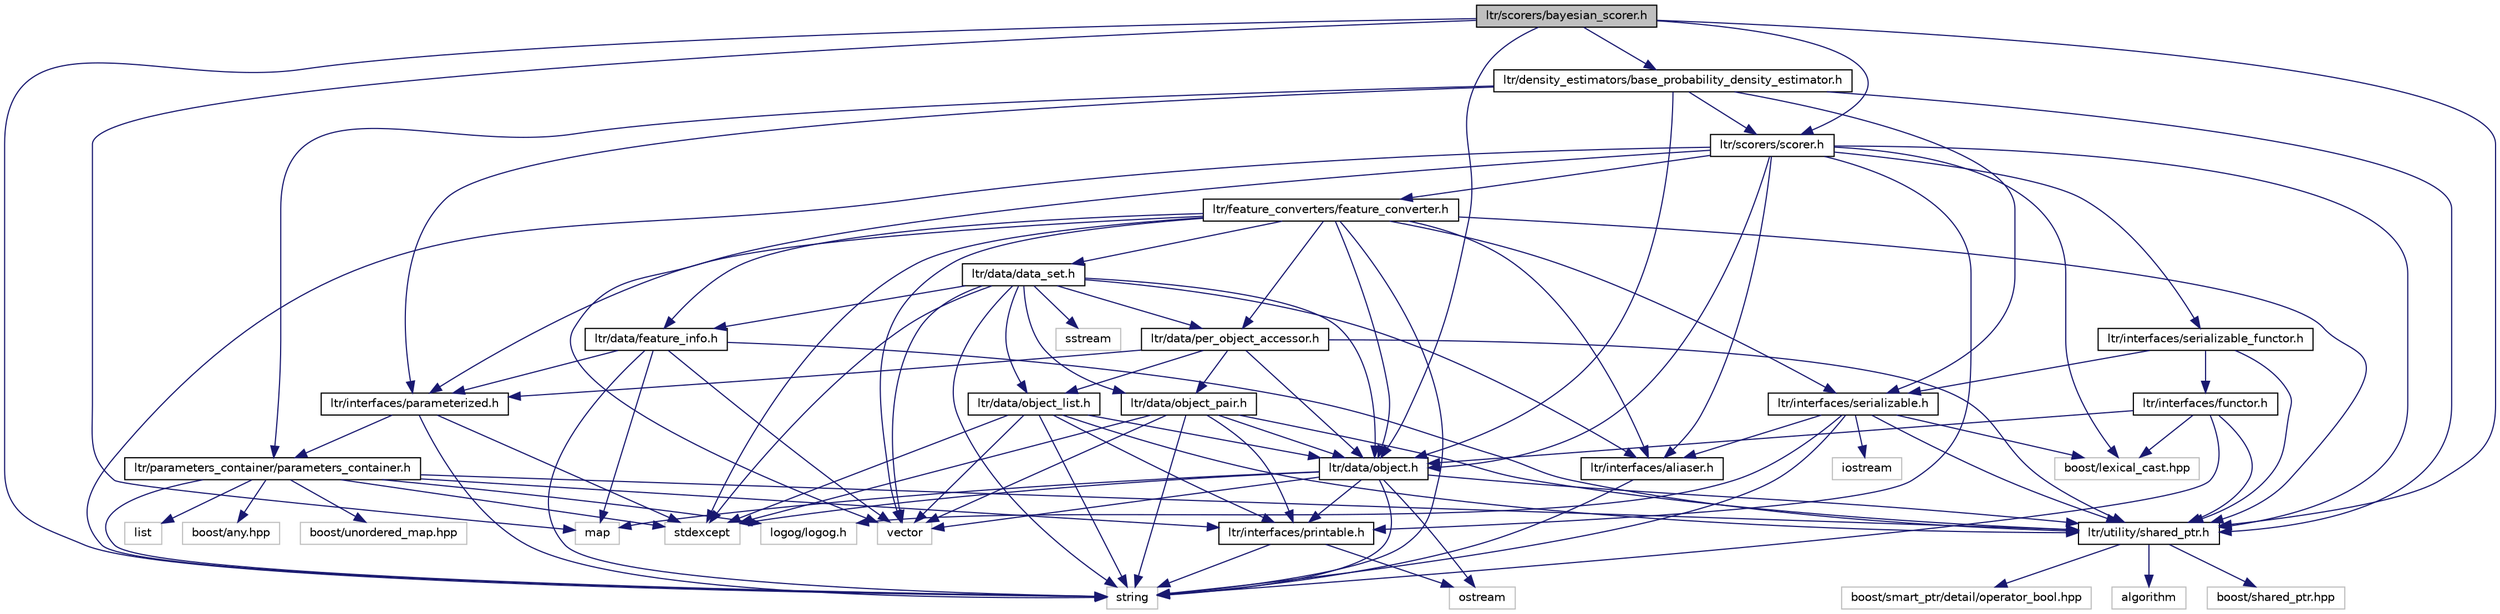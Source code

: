 digraph G
{
  edge [fontname="Helvetica",fontsize="10",labelfontname="Helvetica",labelfontsize="10"];
  node [fontname="Helvetica",fontsize="10",shape=record];
  Node1 [label="ltr/scorers/bayesian_scorer.h",height=0.2,width=0.4,color="black", fillcolor="grey75", style="filled" fontcolor="black"];
  Node1 -> Node2 [color="midnightblue",fontsize="10",style="solid",fontname="Helvetica"];
  Node2 [label="map",height=0.2,width=0.4,color="grey75", fillcolor="white", style="filled"];
  Node1 -> Node3 [color="midnightblue",fontsize="10",style="solid",fontname="Helvetica"];
  Node3 [label="string",height=0.2,width=0.4,color="grey75", fillcolor="white", style="filled"];
  Node1 -> Node4 [color="midnightblue",fontsize="10",style="solid",fontname="Helvetica"];
  Node4 [label="ltr/density_estimators/base_probability_density_estimator.h",height=0.2,width=0.4,color="black", fillcolor="white", style="filled",URL="$base__probability__density__estimator_8h.html"];
  Node4 -> Node5 [color="midnightblue",fontsize="10",style="solid",fontname="Helvetica"];
  Node5 [label="ltr/data/object.h",height=0.2,width=0.4,color="black", fillcolor="white", style="filled",URL="$object_8h.html"];
  Node5 -> Node2 [color="midnightblue",fontsize="10",style="solid",fontname="Helvetica"];
  Node5 -> Node6 [color="midnightblue",fontsize="10",style="solid",fontname="Helvetica"];
  Node6 [label="ostream",height=0.2,width=0.4,color="grey75", fillcolor="white", style="filled"];
  Node5 -> Node7 [color="midnightblue",fontsize="10",style="solid",fontname="Helvetica"];
  Node7 [label="stdexcept",height=0.2,width=0.4,color="grey75", fillcolor="white", style="filled"];
  Node5 -> Node3 [color="midnightblue",fontsize="10",style="solid",fontname="Helvetica"];
  Node5 -> Node8 [color="midnightblue",fontsize="10",style="solid",fontname="Helvetica"];
  Node8 [label="vector",height=0.2,width=0.4,color="grey75", fillcolor="white", style="filled"];
  Node5 -> Node9 [color="midnightblue",fontsize="10",style="solid",fontname="Helvetica"];
  Node9 [label="ltr/interfaces/printable.h",height=0.2,width=0.4,color="black", fillcolor="white", style="filled",URL="$printable_8h.html"];
  Node9 -> Node6 [color="midnightblue",fontsize="10",style="solid",fontname="Helvetica"];
  Node9 -> Node3 [color="midnightblue",fontsize="10",style="solid",fontname="Helvetica"];
  Node5 -> Node10 [color="midnightblue",fontsize="10",style="solid",fontname="Helvetica"];
  Node10 [label="ltr/utility/shared_ptr.h",height=0.2,width=0.4,color="black", fillcolor="white", style="filled",URL="$shared__ptr_8h.html"];
  Node10 -> Node11 [color="midnightblue",fontsize="10",style="solid",fontname="Helvetica"];
  Node11 [label="algorithm",height=0.2,width=0.4,color="grey75", fillcolor="white", style="filled"];
  Node10 -> Node12 [color="midnightblue",fontsize="10",style="solid",fontname="Helvetica"];
  Node12 [label="boost/shared_ptr.hpp",height=0.2,width=0.4,color="grey75", fillcolor="white", style="filled"];
  Node10 -> Node13 [color="midnightblue",fontsize="10",style="solid",fontname="Helvetica"];
  Node13 [label="boost/smart_ptr/detail/operator_bool.hpp",height=0.2,width=0.4,color="grey75", fillcolor="white", style="filled"];
  Node4 -> Node14 [color="midnightblue",fontsize="10",style="solid",fontname="Helvetica"];
  Node14 [label="ltr/scorers/scorer.h",height=0.2,width=0.4,color="black", fillcolor="white", style="filled",URL="$scorer_8h.html"];
  Node14 -> Node15 [color="midnightblue",fontsize="10",style="solid",fontname="Helvetica"];
  Node15 [label="boost/lexical_cast.hpp",height=0.2,width=0.4,color="grey75", fillcolor="white", style="filled"];
  Node14 -> Node8 [color="midnightblue",fontsize="10",style="solid",fontname="Helvetica"];
  Node14 -> Node3 [color="midnightblue",fontsize="10",style="solid",fontname="Helvetica"];
  Node14 -> Node16 [color="midnightblue",fontsize="10",style="solid",fontname="Helvetica"];
  Node16 [label="ltr/interfaces/aliaser.h",height=0.2,width=0.4,color="black", fillcolor="white", style="filled",URL="$aliaser_8h.html"];
  Node16 -> Node3 [color="midnightblue",fontsize="10",style="solid",fontname="Helvetica"];
  Node14 -> Node5 [color="midnightblue",fontsize="10",style="solid",fontname="Helvetica"];
  Node14 -> Node17 [color="midnightblue",fontsize="10",style="solid",fontname="Helvetica"];
  Node17 [label="ltr/feature_converters/feature_converter.h",height=0.2,width=0.4,color="black", fillcolor="white", style="filled",URL="$feature__converter_8h.html"];
  Node17 -> Node8 [color="midnightblue",fontsize="10",style="solid",fontname="Helvetica"];
  Node17 -> Node3 [color="midnightblue",fontsize="10",style="solid",fontname="Helvetica"];
  Node17 -> Node7 [color="midnightblue",fontsize="10",style="solid",fontname="Helvetica"];
  Node17 -> Node18 [color="midnightblue",fontsize="10",style="solid",fontname="Helvetica"];
  Node18 [label="ltr/data/data_set.h",height=0.2,width=0.4,color="black", fillcolor="white", style="filled",URL="$data__set_8h.html"];
  Node18 -> Node19 [color="midnightblue",fontsize="10",style="solid",fontname="Helvetica"];
  Node19 [label="sstream",height=0.2,width=0.4,color="grey75", fillcolor="white", style="filled"];
  Node18 -> Node7 [color="midnightblue",fontsize="10",style="solid",fontname="Helvetica"];
  Node18 -> Node3 [color="midnightblue",fontsize="10",style="solid",fontname="Helvetica"];
  Node18 -> Node8 [color="midnightblue",fontsize="10",style="solid",fontname="Helvetica"];
  Node18 -> Node5 [color="midnightblue",fontsize="10",style="solid",fontname="Helvetica"];
  Node18 -> Node20 [color="midnightblue",fontsize="10",style="solid",fontname="Helvetica"];
  Node20 [label="ltr/data/object_list.h",height=0.2,width=0.4,color="black", fillcolor="white", style="filled",URL="$object__list_8h.html"];
  Node20 -> Node7 [color="midnightblue",fontsize="10",style="solid",fontname="Helvetica"];
  Node20 -> Node3 [color="midnightblue",fontsize="10",style="solid",fontname="Helvetica"];
  Node20 -> Node8 [color="midnightblue",fontsize="10",style="solid",fontname="Helvetica"];
  Node20 -> Node5 [color="midnightblue",fontsize="10",style="solid",fontname="Helvetica"];
  Node20 -> Node9 [color="midnightblue",fontsize="10",style="solid",fontname="Helvetica"];
  Node20 -> Node10 [color="midnightblue",fontsize="10",style="solid",fontname="Helvetica"];
  Node18 -> Node21 [color="midnightblue",fontsize="10",style="solid",fontname="Helvetica"];
  Node21 [label="ltr/data/object_pair.h",height=0.2,width=0.4,color="black", fillcolor="white", style="filled",URL="$object__pair_8h.html"];
  Node21 -> Node7 [color="midnightblue",fontsize="10",style="solid",fontname="Helvetica"];
  Node21 -> Node3 [color="midnightblue",fontsize="10",style="solid",fontname="Helvetica"];
  Node21 -> Node8 [color="midnightblue",fontsize="10",style="solid",fontname="Helvetica"];
  Node21 -> Node5 [color="midnightblue",fontsize="10",style="solid",fontname="Helvetica"];
  Node21 -> Node9 [color="midnightblue",fontsize="10",style="solid",fontname="Helvetica"];
  Node21 -> Node10 [color="midnightblue",fontsize="10",style="solid",fontname="Helvetica"];
  Node18 -> Node22 [color="midnightblue",fontsize="10",style="solid",fontname="Helvetica"];
  Node22 [label="ltr/data/feature_info.h",height=0.2,width=0.4,color="black", fillcolor="white", style="filled",URL="$feature__info_8h.html"];
  Node22 -> Node2 [color="midnightblue",fontsize="10",style="solid",fontname="Helvetica"];
  Node22 -> Node3 [color="midnightblue",fontsize="10",style="solid",fontname="Helvetica"];
  Node22 -> Node8 [color="midnightblue",fontsize="10",style="solid",fontname="Helvetica"];
  Node22 -> Node23 [color="midnightblue",fontsize="10",style="solid",fontname="Helvetica"];
  Node23 [label="ltr/interfaces/parameterized.h",height=0.2,width=0.4,color="black", fillcolor="white", style="filled",URL="$parameterized_8h.html"];
  Node23 -> Node7 [color="midnightblue",fontsize="10",style="solid",fontname="Helvetica"];
  Node23 -> Node3 [color="midnightblue",fontsize="10",style="solid",fontname="Helvetica"];
  Node23 -> Node24 [color="midnightblue",fontsize="10",style="solid",fontname="Helvetica"];
  Node24 [label="ltr/parameters_container/parameters_container.h",height=0.2,width=0.4,color="black", fillcolor="white", style="filled",URL="$parameters__container_8h.html"];
  Node24 -> Node25 [color="midnightblue",fontsize="10",style="solid",fontname="Helvetica"];
  Node25 [label="logog/logog.h",height=0.2,width=0.4,color="grey75", fillcolor="white", style="filled"];
  Node24 -> Node26 [color="midnightblue",fontsize="10",style="solid",fontname="Helvetica"];
  Node26 [label="list",height=0.2,width=0.4,color="grey75", fillcolor="white", style="filled"];
  Node24 -> Node7 [color="midnightblue",fontsize="10",style="solid",fontname="Helvetica"];
  Node24 -> Node3 [color="midnightblue",fontsize="10",style="solid",fontname="Helvetica"];
  Node24 -> Node27 [color="midnightblue",fontsize="10",style="solid",fontname="Helvetica"];
  Node27 [label="boost/any.hpp",height=0.2,width=0.4,color="grey75", fillcolor="white", style="filled"];
  Node24 -> Node28 [color="midnightblue",fontsize="10",style="solid",fontname="Helvetica"];
  Node28 [label="boost/unordered_map.hpp",height=0.2,width=0.4,color="grey75", fillcolor="white", style="filled"];
  Node24 -> Node10 [color="midnightblue",fontsize="10",style="solid",fontname="Helvetica"];
  Node24 -> Node9 [color="midnightblue",fontsize="10",style="solid",fontname="Helvetica"];
  Node22 -> Node10 [color="midnightblue",fontsize="10",style="solid",fontname="Helvetica"];
  Node18 -> Node29 [color="midnightblue",fontsize="10",style="solid",fontname="Helvetica"];
  Node29 [label="ltr/data/per_object_accessor.h",height=0.2,width=0.4,color="black", fillcolor="white", style="filled",URL="$per__object__accessor_8h.html"];
  Node29 -> Node5 [color="midnightblue",fontsize="10",style="solid",fontname="Helvetica"];
  Node29 -> Node21 [color="midnightblue",fontsize="10",style="solid",fontname="Helvetica"];
  Node29 -> Node20 [color="midnightblue",fontsize="10",style="solid",fontname="Helvetica"];
  Node29 -> Node23 [color="midnightblue",fontsize="10",style="solid",fontname="Helvetica"];
  Node29 -> Node10 [color="midnightblue",fontsize="10",style="solid",fontname="Helvetica"];
  Node18 -> Node16 [color="midnightblue",fontsize="10",style="solid",fontname="Helvetica"];
  Node17 -> Node22 [color="midnightblue",fontsize="10",style="solid",fontname="Helvetica"];
  Node17 -> Node5 [color="midnightblue",fontsize="10",style="solid",fontname="Helvetica"];
  Node17 -> Node29 [color="midnightblue",fontsize="10",style="solid",fontname="Helvetica"];
  Node17 -> Node23 [color="midnightblue",fontsize="10",style="solid",fontname="Helvetica"];
  Node17 -> Node30 [color="midnightblue",fontsize="10",style="solid",fontname="Helvetica"];
  Node30 [label="ltr/interfaces/serializable.h",height=0.2,width=0.4,color="black", fillcolor="white", style="filled",URL="$serializable_8h.html"];
  Node30 -> Node15 [color="midnightblue",fontsize="10",style="solid",fontname="Helvetica"];
  Node30 -> Node25 [color="midnightblue",fontsize="10",style="solid",fontname="Helvetica"];
  Node30 -> Node3 [color="midnightblue",fontsize="10",style="solid",fontname="Helvetica"];
  Node30 -> Node31 [color="midnightblue",fontsize="10",style="solid",fontname="Helvetica"];
  Node31 [label="iostream",height=0.2,width=0.4,color="grey75", fillcolor="white", style="filled"];
  Node30 -> Node10 [color="midnightblue",fontsize="10",style="solid",fontname="Helvetica"];
  Node30 -> Node16 [color="midnightblue",fontsize="10",style="solid",fontname="Helvetica"];
  Node17 -> Node16 [color="midnightblue",fontsize="10",style="solid",fontname="Helvetica"];
  Node17 -> Node10 [color="midnightblue",fontsize="10",style="solid",fontname="Helvetica"];
  Node14 -> Node32 [color="midnightblue",fontsize="10",style="solid",fontname="Helvetica"];
  Node32 [label="ltr/interfaces/serializable_functor.h",height=0.2,width=0.4,color="black", fillcolor="white", style="filled",URL="$serializable__functor_8h.html"];
  Node32 -> Node10 [color="midnightblue",fontsize="10",style="solid",fontname="Helvetica"];
  Node32 -> Node33 [color="midnightblue",fontsize="10",style="solid",fontname="Helvetica"];
  Node33 [label="ltr/interfaces/functor.h",height=0.2,width=0.4,color="black", fillcolor="white", style="filled",URL="$functor_8h.html"];
  Node33 -> Node10 [color="midnightblue",fontsize="10",style="solid",fontname="Helvetica"];
  Node33 -> Node15 [color="midnightblue",fontsize="10",style="solid",fontname="Helvetica"];
  Node33 -> Node3 [color="midnightblue",fontsize="10",style="solid",fontname="Helvetica"];
  Node33 -> Node5 [color="midnightblue",fontsize="10",style="solid",fontname="Helvetica"];
  Node32 -> Node30 [color="midnightblue",fontsize="10",style="solid",fontname="Helvetica"];
  Node14 -> Node9 [color="midnightblue",fontsize="10",style="solid",fontname="Helvetica"];
  Node14 -> Node10 [color="midnightblue",fontsize="10",style="solid",fontname="Helvetica"];
  Node4 -> Node10 [color="midnightblue",fontsize="10",style="solid",fontname="Helvetica"];
  Node4 -> Node23 [color="midnightblue",fontsize="10",style="solid",fontname="Helvetica"];
  Node4 -> Node30 [color="midnightblue",fontsize="10",style="solid",fontname="Helvetica"];
  Node4 -> Node24 [color="midnightblue",fontsize="10",style="solid",fontname="Helvetica"];
  Node1 -> Node10 [color="midnightblue",fontsize="10",style="solid",fontname="Helvetica"];
  Node1 -> Node5 [color="midnightblue",fontsize="10",style="solid",fontname="Helvetica"];
  Node1 -> Node14 [color="midnightblue",fontsize="10",style="solid",fontname="Helvetica"];
}
